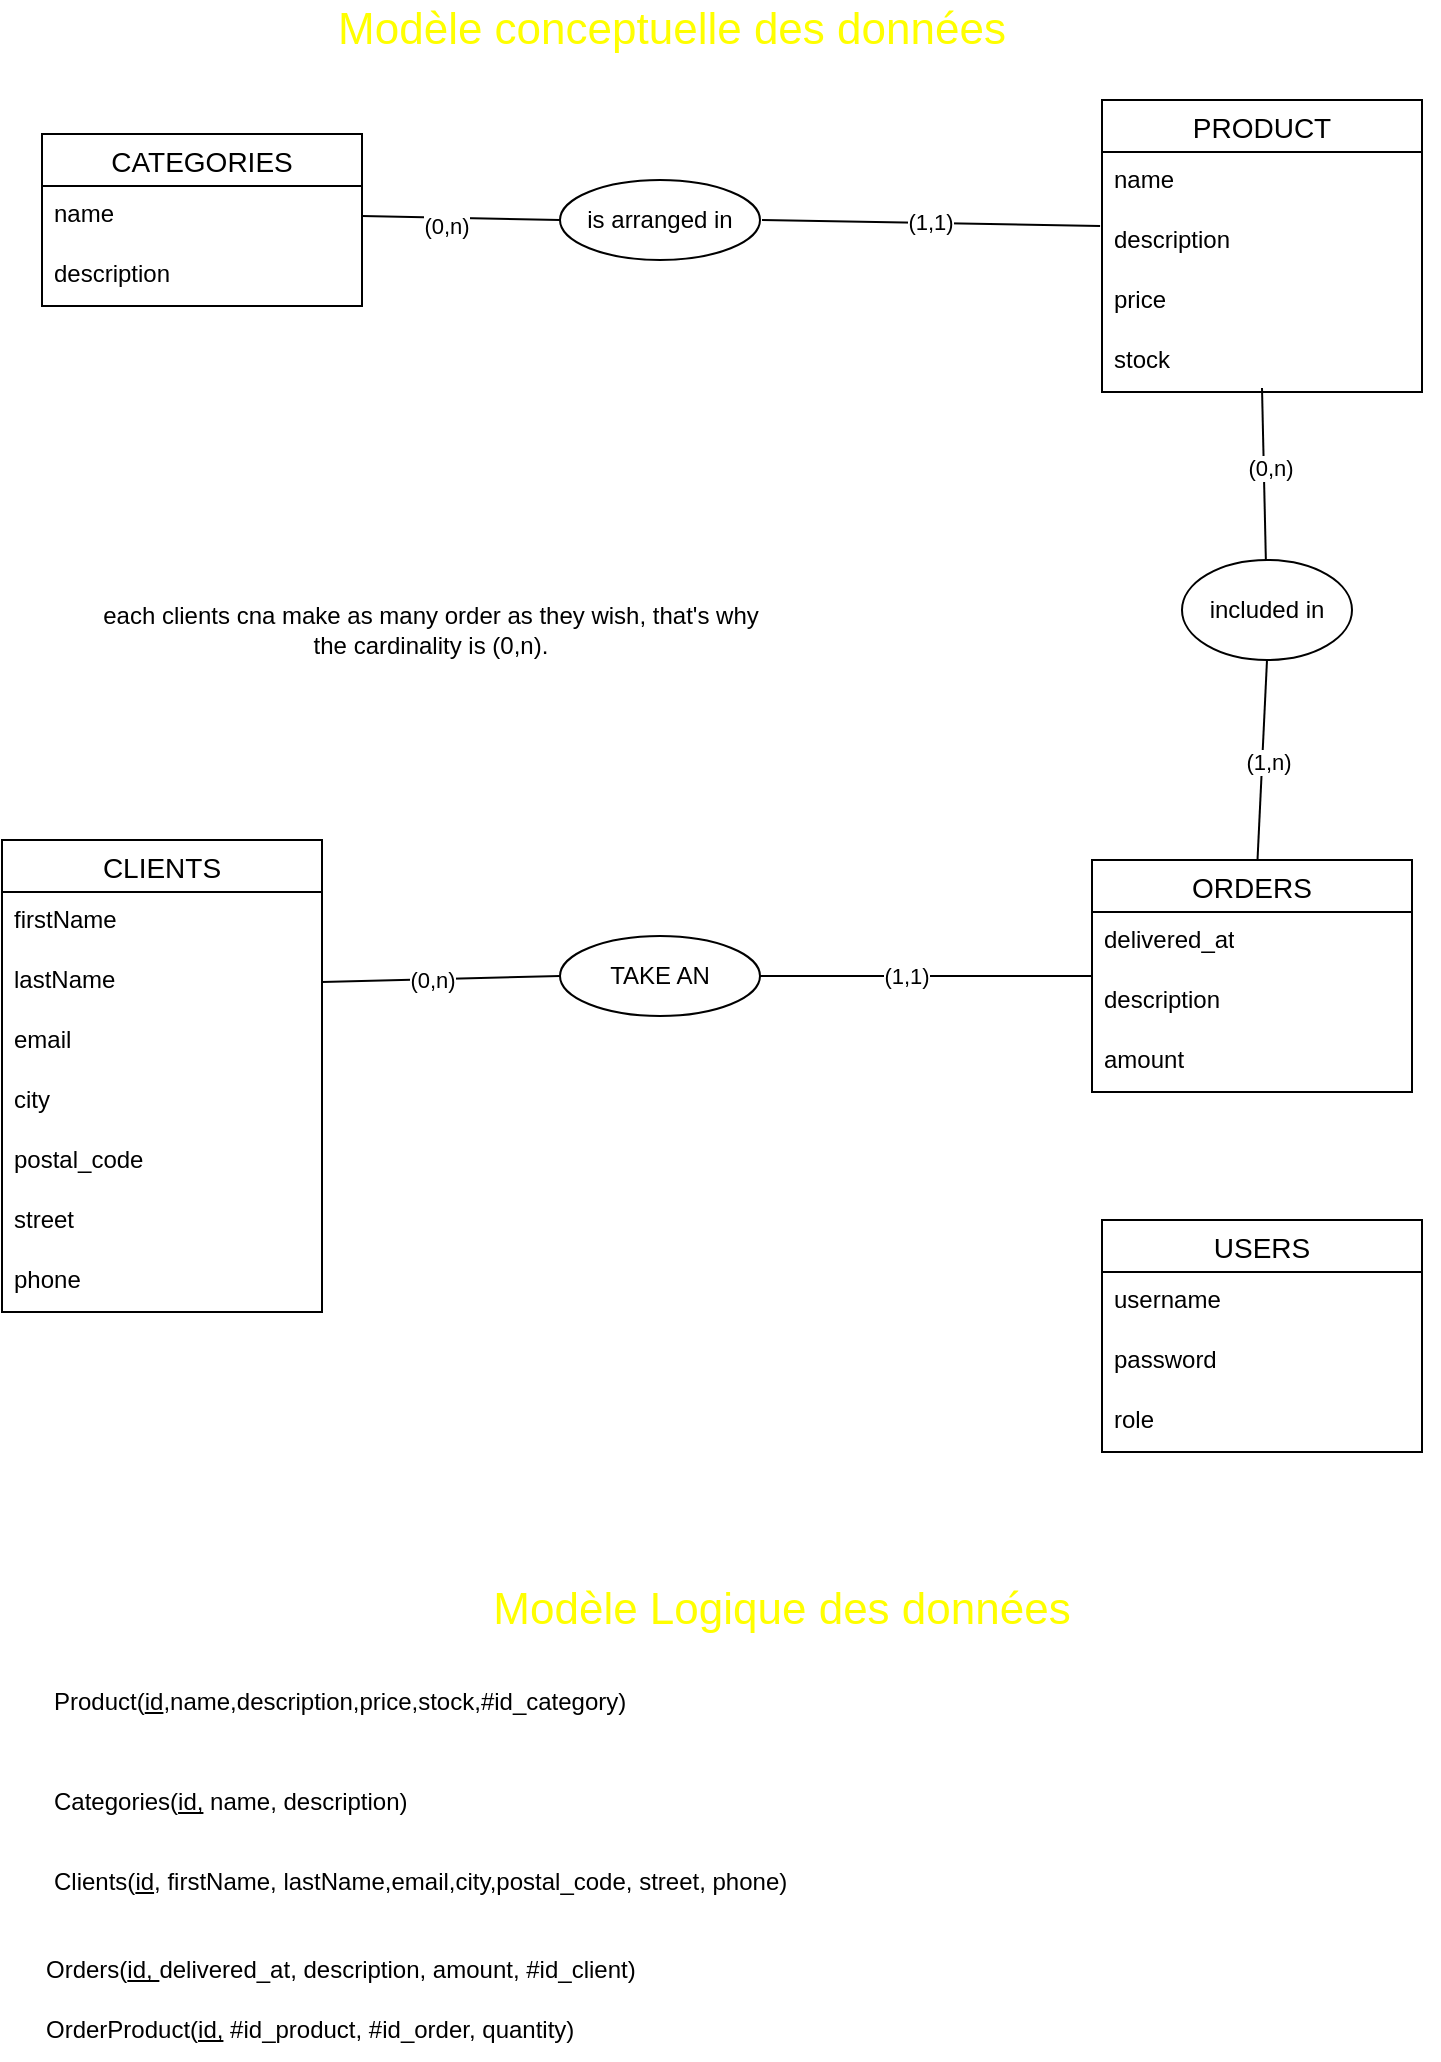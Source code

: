 <mxfile version="21.6.8" type="device">
  <diagram name="Page-1" id="2B-Jpe3UjT_46kJzQNix">
    <mxGraphModel dx="1434" dy="825" grid="1" gridSize="10" guides="1" tooltips="1" connect="1" arrows="1" fold="1" page="1" pageScale="1" pageWidth="850" pageHeight="1100" math="0" shadow="0">
      <root>
        <mxCell id="0" />
        <mxCell id="1" parent="0" />
        <mxCell id="XDgG_iKUbjnNQdk7IvH4-3" value="PRODUCT" style="swimlane;fontStyle=0;childLayout=stackLayout;horizontal=1;startSize=26;horizontalStack=0;resizeParent=1;resizeParentMax=0;resizeLast=0;collapsible=1;marginBottom=0;align=center;fontSize=14;" parent="1" vertex="1">
          <mxGeometry x="640" y="90" width="160" height="146" as="geometry" />
        </mxCell>
        <mxCell id="XDgG_iKUbjnNQdk7IvH4-4" value="name" style="text;strokeColor=none;fillColor=none;spacingLeft=4;spacingRight=4;overflow=hidden;rotatable=0;points=[[0,0.5],[1,0.5]];portConstraint=eastwest;fontSize=12;whiteSpace=wrap;html=1;" parent="XDgG_iKUbjnNQdk7IvH4-3" vertex="1">
          <mxGeometry y="26" width="160" height="30" as="geometry" />
        </mxCell>
        <mxCell id="XDgG_iKUbjnNQdk7IvH4-5" value="description" style="text;strokeColor=none;fillColor=none;spacingLeft=4;spacingRight=4;overflow=hidden;rotatable=0;points=[[0,0.5],[1,0.5]];portConstraint=eastwest;fontSize=12;whiteSpace=wrap;html=1;" parent="XDgG_iKUbjnNQdk7IvH4-3" vertex="1">
          <mxGeometry y="56" width="160" height="30" as="geometry" />
        </mxCell>
        <mxCell id="XDgG_iKUbjnNQdk7IvH4-6" value="price" style="text;strokeColor=none;fillColor=none;spacingLeft=4;spacingRight=4;overflow=hidden;rotatable=0;points=[[0,0.5],[1,0.5]];portConstraint=eastwest;fontSize=12;whiteSpace=wrap;html=1;" parent="XDgG_iKUbjnNQdk7IvH4-3" vertex="1">
          <mxGeometry y="86" width="160" height="30" as="geometry" />
        </mxCell>
        <mxCell id="XDgG_iKUbjnNQdk7IvH4-8" value="stock" style="text;strokeColor=none;fillColor=none;spacingLeft=4;spacingRight=4;overflow=hidden;rotatable=0;points=[[0,0.5],[1,0.5]];portConstraint=eastwest;fontSize=12;whiteSpace=wrap;html=1;" parent="XDgG_iKUbjnNQdk7IvH4-3" vertex="1">
          <mxGeometry y="116" width="160" height="30" as="geometry" />
        </mxCell>
        <mxCell id="XDgG_iKUbjnNQdk7IvH4-7" value="Modèle conceptuelle des données" style="text;html=1;align=center;verticalAlign=middle;whiteSpace=wrap;rounded=0;fontColor=#FFFF00;fontSize=22;" parent="1" vertex="1">
          <mxGeometry x="215" y="40" width="420" height="30" as="geometry" />
        </mxCell>
        <mxCell id="XDgG_iKUbjnNQdk7IvH4-9" value="CATEGORIES" style="swimlane;fontStyle=0;childLayout=stackLayout;horizontal=1;startSize=26;horizontalStack=0;resizeParent=1;resizeParentMax=0;resizeLast=0;collapsible=1;marginBottom=0;align=center;fontSize=14;" parent="1" vertex="1">
          <mxGeometry x="110" y="107" width="160" height="86" as="geometry" />
        </mxCell>
        <mxCell id="XDgG_iKUbjnNQdk7IvH4-10" value="name" style="text;strokeColor=none;fillColor=none;spacingLeft=4;spacingRight=4;overflow=hidden;rotatable=0;points=[[0,0.5],[1,0.5]];portConstraint=eastwest;fontSize=12;whiteSpace=wrap;html=1;" parent="XDgG_iKUbjnNQdk7IvH4-9" vertex="1">
          <mxGeometry y="26" width="160" height="30" as="geometry" />
        </mxCell>
        <mxCell id="XDgG_iKUbjnNQdk7IvH4-11" value="description" style="text;strokeColor=none;fillColor=none;spacingLeft=4;spacingRight=4;overflow=hidden;rotatable=0;points=[[0,0.5],[1,0.5]];portConstraint=eastwest;fontSize=12;whiteSpace=wrap;html=1;" parent="XDgG_iKUbjnNQdk7IvH4-9" vertex="1">
          <mxGeometry y="56" width="160" height="30" as="geometry" />
        </mxCell>
        <mxCell id="XDgG_iKUbjnNQdk7IvH4-21" value="ORDERS" style="swimlane;fontStyle=0;childLayout=stackLayout;horizontal=1;startSize=26;horizontalStack=0;resizeParent=1;resizeParentMax=0;resizeLast=0;collapsible=1;marginBottom=0;align=center;fontSize=14;" parent="1" vertex="1">
          <mxGeometry x="635" y="470" width="160" height="116" as="geometry" />
        </mxCell>
        <mxCell id="XDgG_iKUbjnNQdk7IvH4-22" value="delivered_at" style="text;strokeColor=none;fillColor=none;spacingLeft=4;spacingRight=4;overflow=hidden;rotatable=0;points=[[0,0.5],[1,0.5]];portConstraint=eastwest;fontSize=12;whiteSpace=wrap;html=1;" parent="XDgG_iKUbjnNQdk7IvH4-21" vertex="1">
          <mxGeometry y="26" width="160" height="30" as="geometry" />
        </mxCell>
        <mxCell id="XDgG_iKUbjnNQdk7IvH4-23" value="description" style="text;strokeColor=none;fillColor=none;spacingLeft=4;spacingRight=4;overflow=hidden;rotatable=0;points=[[0,0.5],[1,0.5]];portConstraint=eastwest;fontSize=12;whiteSpace=wrap;html=1;" parent="XDgG_iKUbjnNQdk7IvH4-21" vertex="1">
          <mxGeometry y="56" width="160" height="30" as="geometry" />
        </mxCell>
        <mxCell id="XDgG_iKUbjnNQdk7IvH4-40" value="amount" style="text;strokeColor=none;fillColor=none;spacingLeft=4;spacingRight=4;overflow=hidden;rotatable=0;points=[[0,0.5],[1,0.5]];portConstraint=eastwest;fontSize=12;whiteSpace=wrap;html=1;" parent="XDgG_iKUbjnNQdk7IvH4-21" vertex="1">
          <mxGeometry y="86" width="160" height="30" as="geometry" />
        </mxCell>
        <mxCell id="XDgG_iKUbjnNQdk7IvH4-24" value="TAKE AN" style="ellipse;whiteSpace=wrap;html=1;align=center;fontStyle=0;" parent="1" vertex="1">
          <mxGeometry x="369" y="508" width="100" height="40" as="geometry" />
        </mxCell>
        <mxCell id="XDgG_iKUbjnNQdk7IvH4-25" value="" style="endArrow=none;html=1;rounded=0;entryX=0;entryY=0.5;entryDx=0;entryDy=0;exitX=1;exitY=0.5;exitDx=0;exitDy=0;" parent="1" source="XDgG_iKUbjnNQdk7IvH4-29" target="XDgG_iKUbjnNQdk7IvH4-24" edge="1">
          <mxGeometry relative="1" as="geometry">
            <mxPoint x="220" y="449" as="sourcePoint" />
            <mxPoint x="345" y="350" as="targetPoint" />
          </mxGeometry>
        </mxCell>
        <mxCell id="XDgG_iKUbjnNQdk7IvH4-50" value="(0,n)" style="edgeLabel;html=1;align=center;verticalAlign=middle;resizable=0;points=[];" parent="XDgG_iKUbjnNQdk7IvH4-25" vertex="1" connectable="0">
          <mxGeometry x="-0.081" relative="1" as="geometry">
            <mxPoint as="offset" />
          </mxGeometry>
        </mxCell>
        <mxCell id="XDgG_iKUbjnNQdk7IvH4-26" value="" style="endArrow=none;html=1;rounded=0;exitX=1;exitY=0.5;exitDx=0;exitDy=0;entryX=0;entryY=0.5;entryDx=0;entryDy=0;" parent="1" source="XDgG_iKUbjnNQdk7IvH4-24" target="XDgG_iKUbjnNQdk7IvH4-21" edge="1">
          <mxGeometry relative="1" as="geometry">
            <mxPoint x="395" y="220" as="sourcePoint" />
            <mxPoint x="555" y="220" as="targetPoint" />
          </mxGeometry>
        </mxCell>
        <mxCell id="XDgG_iKUbjnNQdk7IvH4-52" value="(1,1)" style="edgeLabel;html=1;align=center;verticalAlign=middle;resizable=0;points=[];" parent="XDgG_iKUbjnNQdk7IvH4-26" vertex="1" connectable="0">
          <mxGeometry x="-0.126" relative="1" as="geometry">
            <mxPoint as="offset" />
          </mxGeometry>
        </mxCell>
        <mxCell id="XDgG_iKUbjnNQdk7IvH4-27" value="CLIENTS" style="swimlane;fontStyle=0;childLayout=stackLayout;horizontal=1;startSize=26;horizontalStack=0;resizeParent=1;resizeParentMax=0;resizeLast=0;collapsible=1;marginBottom=0;align=center;fontSize=14;" parent="1" vertex="1">
          <mxGeometry x="90" y="460" width="160" height="236" as="geometry" />
        </mxCell>
        <mxCell id="XDgG_iKUbjnNQdk7IvH4-28" value="firstName&lt;span style=&quot;white-space: pre;&quot;&gt;&#x9;&lt;/span&gt;" style="text;strokeColor=none;fillColor=none;spacingLeft=4;spacingRight=4;overflow=hidden;rotatable=0;points=[[0,0.5],[1,0.5]];portConstraint=eastwest;fontSize=12;whiteSpace=wrap;html=1;" parent="XDgG_iKUbjnNQdk7IvH4-27" vertex="1">
          <mxGeometry y="26" width="160" height="30" as="geometry" />
        </mxCell>
        <mxCell id="XDgG_iKUbjnNQdk7IvH4-29" value="lastName" style="text;strokeColor=none;fillColor=none;spacingLeft=4;spacingRight=4;overflow=hidden;rotatable=0;points=[[0,0.5],[1,0.5]];portConstraint=eastwest;fontSize=12;whiteSpace=wrap;html=1;" parent="XDgG_iKUbjnNQdk7IvH4-27" vertex="1">
          <mxGeometry y="56" width="160" height="30" as="geometry" />
        </mxCell>
        <mxCell id="XDgG_iKUbjnNQdk7IvH4-30" value="email" style="text;strokeColor=none;fillColor=none;spacingLeft=4;spacingRight=4;overflow=hidden;rotatable=0;points=[[0,0.5],[1,0.5]];portConstraint=eastwest;fontSize=12;whiteSpace=wrap;html=1;" parent="XDgG_iKUbjnNQdk7IvH4-27" vertex="1">
          <mxGeometry y="86" width="160" height="30" as="geometry" />
        </mxCell>
        <mxCell id="XDgG_iKUbjnNQdk7IvH4-31" value="city" style="text;strokeColor=none;fillColor=none;spacingLeft=4;spacingRight=4;overflow=hidden;rotatable=0;points=[[0,0.5],[1,0.5]];portConstraint=eastwest;fontSize=12;whiteSpace=wrap;html=1;" parent="XDgG_iKUbjnNQdk7IvH4-27" vertex="1">
          <mxGeometry y="116" width="160" height="30" as="geometry" />
        </mxCell>
        <mxCell id="XDgG_iKUbjnNQdk7IvH4-37" value="postal_code" style="text;strokeColor=none;fillColor=none;spacingLeft=4;spacingRight=4;overflow=hidden;rotatable=0;points=[[0,0.5],[1,0.5]];portConstraint=eastwest;fontSize=12;whiteSpace=wrap;html=1;" parent="XDgG_iKUbjnNQdk7IvH4-27" vertex="1">
          <mxGeometry y="146" width="160" height="30" as="geometry" />
        </mxCell>
        <mxCell id="XDgG_iKUbjnNQdk7IvH4-38" value="street" style="text;strokeColor=none;fillColor=none;spacingLeft=4;spacingRight=4;overflow=hidden;rotatable=0;points=[[0,0.5],[1,0.5]];portConstraint=eastwest;fontSize=12;whiteSpace=wrap;html=1;" parent="XDgG_iKUbjnNQdk7IvH4-27" vertex="1">
          <mxGeometry y="176" width="160" height="30" as="geometry" />
        </mxCell>
        <mxCell id="XDgG_iKUbjnNQdk7IvH4-39" value="phone" style="text;strokeColor=none;fillColor=none;spacingLeft=4;spacingRight=4;overflow=hidden;rotatable=0;points=[[0,0.5],[1,0.5]];portConstraint=eastwest;fontSize=12;whiteSpace=wrap;html=1;" parent="XDgG_iKUbjnNQdk7IvH4-27" vertex="1">
          <mxGeometry y="206" width="160" height="30" as="geometry" />
        </mxCell>
        <mxCell id="XDgG_iKUbjnNQdk7IvH4-33" value="USERS" style="swimlane;fontStyle=0;childLayout=stackLayout;horizontal=1;startSize=26;horizontalStack=0;resizeParent=1;resizeParentMax=0;resizeLast=0;collapsible=1;marginBottom=0;align=center;fontSize=14;" parent="1" vertex="1">
          <mxGeometry x="640" y="650" width="160" height="116" as="geometry" />
        </mxCell>
        <mxCell id="XDgG_iKUbjnNQdk7IvH4-34" value="username" style="text;strokeColor=none;fillColor=none;spacingLeft=4;spacingRight=4;overflow=hidden;rotatable=0;points=[[0,0.5],[1,0.5]];portConstraint=eastwest;fontSize=12;whiteSpace=wrap;html=1;" parent="XDgG_iKUbjnNQdk7IvH4-33" vertex="1">
          <mxGeometry y="26" width="160" height="30" as="geometry" />
        </mxCell>
        <mxCell id="XDgG_iKUbjnNQdk7IvH4-35" value="password" style="text;strokeColor=none;fillColor=none;spacingLeft=4;spacingRight=4;overflow=hidden;rotatable=0;points=[[0,0.5],[1,0.5]];portConstraint=eastwest;fontSize=12;whiteSpace=wrap;html=1;" parent="XDgG_iKUbjnNQdk7IvH4-33" vertex="1">
          <mxGeometry y="56" width="160" height="30" as="geometry" />
        </mxCell>
        <mxCell id="XDgG_iKUbjnNQdk7IvH4-36" value="role" style="text;strokeColor=none;fillColor=none;spacingLeft=4;spacingRight=4;overflow=hidden;rotatable=0;points=[[0,0.5],[1,0.5]];portConstraint=eastwest;fontSize=12;whiteSpace=wrap;html=1;" parent="XDgG_iKUbjnNQdk7IvH4-33" vertex="1">
          <mxGeometry y="86" width="160" height="30" as="geometry" />
        </mxCell>
        <mxCell id="XDgG_iKUbjnNQdk7IvH4-43" style="edgeStyle=orthogonalEdgeStyle;rounded=0;orthogonalLoop=1;jettySize=auto;html=1;exitX=1;exitY=0.5;exitDx=0;exitDy=0;" parent="XDgG_iKUbjnNQdk7IvH4-33" source="XDgG_iKUbjnNQdk7IvH4-34" target="XDgG_iKUbjnNQdk7IvH4-34" edge="1">
          <mxGeometry relative="1" as="geometry" />
        </mxCell>
        <mxCell id="XDgG_iKUbjnNQdk7IvH4-44" value="Modèle Logique des données" style="text;html=1;align=center;verticalAlign=middle;whiteSpace=wrap;rounded=0;fontColor=#FFFF00;fontSize=22;" parent="1" vertex="1">
          <mxGeometry x="270" y="830" width="420" height="30" as="geometry" />
        </mxCell>
        <mxCell id="XDgG_iKUbjnNQdk7IvH4-45" value="Product(&lt;u&gt;id&lt;/u&gt;,name,description,price,stock,#id_category)" style="text;html=1;strokeColor=none;fillColor=none;align=left;verticalAlign=middle;whiteSpace=wrap;rounded=0;" parent="1" vertex="1">
          <mxGeometry x="114" y="876" width="380" height="30" as="geometry" />
        </mxCell>
        <mxCell id="XDgG_iKUbjnNQdk7IvH4-46" value="Categories(&lt;u&gt;id,&lt;/u&gt;&amp;nbsp;name, description)" style="text;html=1;strokeColor=none;fillColor=none;align=left;verticalAlign=middle;whiteSpace=wrap;rounded=0;" parent="1" vertex="1">
          <mxGeometry x="114" y="926" width="380" height="30" as="geometry" />
        </mxCell>
        <mxCell id="XDgG_iKUbjnNQdk7IvH4-53" value="Clients(&lt;u&gt;id&lt;/u&gt;, firstName, lastName,email,city,postal_code, street, phone)" style="text;html=1;strokeColor=none;fillColor=none;align=left;verticalAlign=middle;whiteSpace=wrap;rounded=0;" parent="1" vertex="1">
          <mxGeometry x="114" y="966" width="380" height="30" as="geometry" />
        </mxCell>
        <mxCell id="XDgG_iKUbjnNQdk7IvH4-54" value="Orders(&lt;u&gt;id, &lt;/u&gt;delivered_at, description, amount, #id_client)" style="text;html=1;strokeColor=none;fillColor=none;align=left;verticalAlign=middle;whiteSpace=wrap;rounded=0;" parent="1" vertex="1">
          <mxGeometry x="110" y="1010" width="380" height="30" as="geometry" />
        </mxCell>
        <mxCell id="WW1Dg0dIgW-2M7jbhiD4-1" value="each clients cna make as many order as they wish, that&#39;s why the cardinality is (0,n)." style="text;html=1;strokeColor=none;fillColor=none;align=center;verticalAlign=middle;whiteSpace=wrap;rounded=0;" parent="1" vertex="1">
          <mxGeometry x="131.5" y="340" width="345" height="30" as="geometry" />
        </mxCell>
        <mxCell id="LPR_1rXsp5Z2XqdbdyPt-1" value="is arranged in" style="ellipse;whiteSpace=wrap;html=1;align=center;fontStyle=0;rotation=0;" parent="1" vertex="1">
          <mxGeometry x="369" y="130" width="100" height="40" as="geometry" />
        </mxCell>
        <mxCell id="LPR_1rXsp5Z2XqdbdyPt-2" value="" style="endArrow=none;html=1;rounded=0;entryX=-0.006;entryY=0.233;entryDx=0;entryDy=0;entryPerimeter=0;" parent="1" target="XDgG_iKUbjnNQdk7IvH4-5" edge="1">
          <mxGeometry width="50" height="50" relative="1" as="geometry">
            <mxPoint x="470" y="150" as="sourcePoint" />
            <mxPoint x="620" y="400" as="targetPoint" />
          </mxGeometry>
        </mxCell>
        <mxCell id="LPR_1rXsp5Z2XqdbdyPt-3" value="(1,1)" style="edgeLabel;html=1;align=center;verticalAlign=middle;resizable=0;points=[];" parent="LPR_1rXsp5Z2XqdbdyPt-2" vertex="1" connectable="0">
          <mxGeometry x="-0.01" y="1" relative="1" as="geometry">
            <mxPoint as="offset" />
          </mxGeometry>
        </mxCell>
        <mxCell id="LPR_1rXsp5Z2XqdbdyPt-4" value="" style="endArrow=none;html=1;rounded=0;exitX=1;exitY=0.5;exitDx=0;exitDy=0;entryX=0;entryY=0.5;entryDx=0;entryDy=0;" parent="1" source="XDgG_iKUbjnNQdk7IvH4-10" target="LPR_1rXsp5Z2XqdbdyPt-1" edge="1">
          <mxGeometry width="50" height="50" relative="1" as="geometry">
            <mxPoint x="570" y="450" as="sourcePoint" />
            <mxPoint x="620" y="400" as="targetPoint" />
          </mxGeometry>
        </mxCell>
        <mxCell id="LPR_1rXsp5Z2XqdbdyPt-6" value="(0,n)" style="edgeLabel;html=1;align=center;verticalAlign=middle;resizable=0;points=[];" parent="LPR_1rXsp5Z2XqdbdyPt-4" vertex="1" connectable="0">
          <mxGeometry x="-0.166" y="-4" relative="1" as="geometry">
            <mxPoint as="offset" />
          </mxGeometry>
        </mxCell>
        <mxCell id="W3EkMgpPSFy1lsNHJxOH-1" value="included in" style="ellipse;whiteSpace=wrap;html=1;" parent="1" vertex="1">
          <mxGeometry x="680" y="320" width="85" height="50" as="geometry" />
        </mxCell>
        <mxCell id="W3EkMgpPSFy1lsNHJxOH-2" value="" style="endArrow=none;html=1;rounded=0;entryX=0.5;entryY=1;entryDx=0;entryDy=0;" parent="1" source="XDgG_iKUbjnNQdk7IvH4-21" target="W3EkMgpPSFy1lsNHJxOH-1" edge="1">
          <mxGeometry width="50" height="50" relative="1" as="geometry">
            <mxPoint x="400" y="450" as="sourcePoint" />
            <mxPoint x="450" y="400" as="targetPoint" />
          </mxGeometry>
        </mxCell>
        <mxCell id="W3EkMgpPSFy1lsNHJxOH-4" value="(1,n)" style="edgeLabel;html=1;align=center;verticalAlign=middle;resizable=0;points=[];" parent="W3EkMgpPSFy1lsNHJxOH-2" vertex="1" connectable="0">
          <mxGeometry x="-0.009" y="-3" relative="1" as="geometry">
            <mxPoint as="offset" />
          </mxGeometry>
        </mxCell>
        <mxCell id="W3EkMgpPSFy1lsNHJxOH-3" value="" style="endArrow=none;html=1;rounded=0;exitX=0.5;exitY=0.933;exitDx=0;exitDy=0;exitPerimeter=0;" parent="1" source="XDgG_iKUbjnNQdk7IvH4-8" target="W3EkMgpPSFy1lsNHJxOH-1" edge="1">
          <mxGeometry width="50" height="50" relative="1" as="geometry">
            <mxPoint x="400" y="450" as="sourcePoint" />
            <mxPoint x="450" y="400" as="targetPoint" />
          </mxGeometry>
        </mxCell>
        <mxCell id="W3EkMgpPSFy1lsNHJxOH-5" value="(0,n)" style="edgeLabel;html=1;align=center;verticalAlign=middle;resizable=0;points=[];" parent="W3EkMgpPSFy1lsNHJxOH-3" vertex="1" connectable="0">
          <mxGeometry x="-0.068" y="3" relative="1" as="geometry">
            <mxPoint as="offset" />
          </mxGeometry>
        </mxCell>
        <mxCell id="PHDKDr0lfnE3lw67zl3I-3" value="OrderProduct(&lt;u&gt;id,&lt;/u&gt;&amp;nbsp;#id_product, #id_order, quantity)" style="text;html=1;strokeColor=none;fillColor=none;align=left;verticalAlign=middle;whiteSpace=wrap;rounded=0;" vertex="1" parent="1">
          <mxGeometry x="110" y="1040" width="380" height="30" as="geometry" />
        </mxCell>
      </root>
    </mxGraphModel>
  </diagram>
</mxfile>
